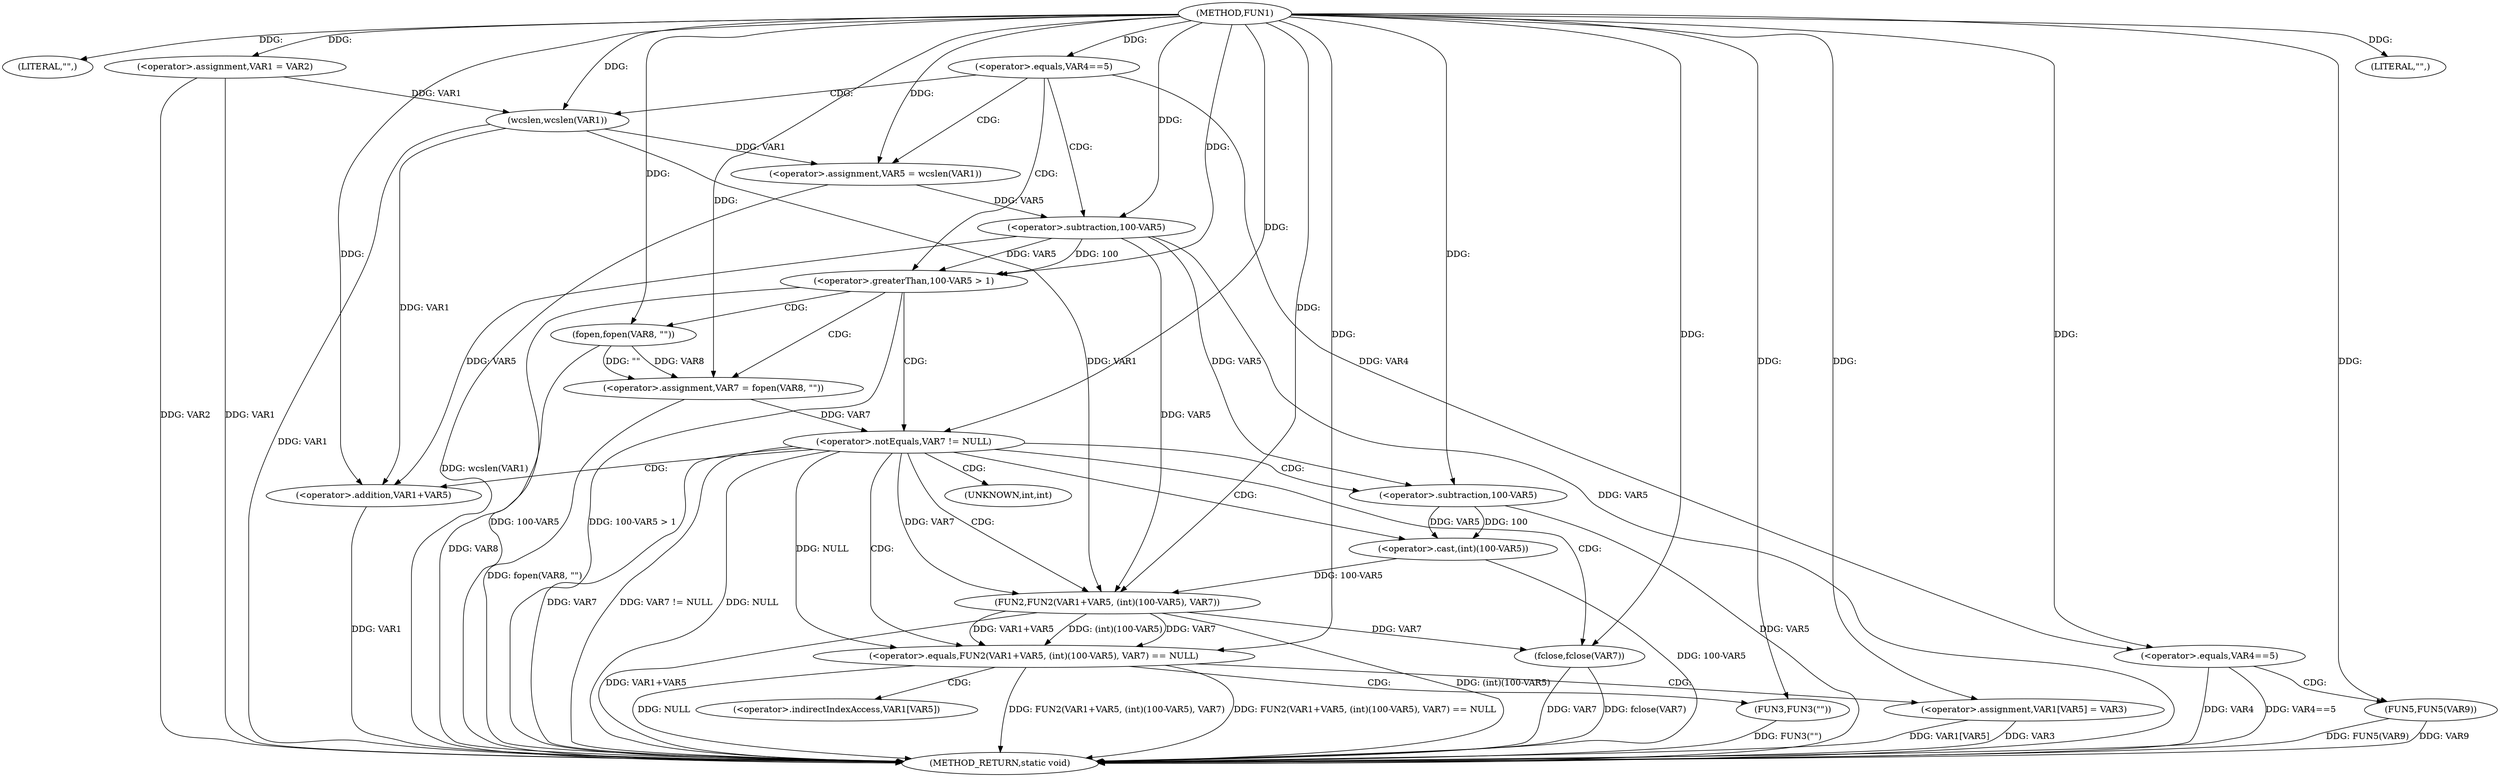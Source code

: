 digraph FUN1 {  
"1000100" [label = "(METHOD,FUN1)" ]
"1000168" [label = "(METHOD_RETURN,static void)" ]
"1000103" [label = "(LITERAL,\"\",)" ]
"1000104" [label = "(<operator>.assignment,VAR1 = VAR2)" ]
"1000108" [label = "(<operator>.equals,VAR4==5)" ]
"1000114" [label = "(<operator>.assignment,VAR5 = wcslen(VAR1))" ]
"1000116" [label = "(wcslen,wcslen(VAR1))" ]
"1000120" [label = "(<operator>.greaterThan,100-VAR5 > 1)" ]
"1000121" [label = "(<operator>.subtraction,100-VAR5)" ]
"1000126" [label = "(<operator>.assignment,VAR7 = fopen(VAR8, \"\"))" ]
"1000128" [label = "(fopen,fopen(VAR8, \"\"))" ]
"1000132" [label = "(<operator>.notEquals,VAR7 != NULL)" ]
"1000137" [label = "(<operator>.equals,FUN2(VAR1+VAR5, (int)(100-VAR5), VAR7) == NULL)" ]
"1000138" [label = "(FUN2,FUN2(VAR1+VAR5, (int)(100-VAR5), VAR7))" ]
"1000139" [label = "(<operator>.addition,VAR1+VAR5)" ]
"1000142" [label = "(<operator>.cast,(int)(100-VAR5))" ]
"1000144" [label = "(<operator>.subtraction,100-VAR5)" ]
"1000150" [label = "(FUN3,FUN3(\"\"))" ]
"1000152" [label = "(<operator>.assignment,VAR1[VAR5] = VAR3)" ]
"1000157" [label = "(fclose,fclose(VAR7))" ]
"1000160" [label = "(<operator>.equals,VAR4==5)" ]
"1000165" [label = "(LITERAL,\"\",)" ]
"1000166" [label = "(FUN5,FUN5(VAR9))" ]
"1000143" [label = "(UNKNOWN,int,int)" ]
"1000153" [label = "(<operator>.indirectIndexAccess,VAR1[VAR5])" ]
  "1000116" -> "1000168"  [ label = "DDG: VAR1"] 
  "1000138" -> "1000168"  [ label = "DDG: (int)(100-VAR5)"] 
  "1000157" -> "1000168"  [ label = "DDG: fclose(VAR7)"] 
  "1000104" -> "1000168"  [ label = "DDG: VAR1"] 
  "1000120" -> "1000168"  [ label = "DDG: 100-VAR5"] 
  "1000137" -> "1000168"  [ label = "DDG: NULL"] 
  "1000152" -> "1000168"  [ label = "DDG: VAR1[VAR5]"] 
  "1000132" -> "1000168"  [ label = "DDG: VAR7"] 
  "1000120" -> "1000168"  [ label = "DDG: 100-VAR5 > 1"] 
  "1000150" -> "1000168"  [ label = "DDG: FUN3(\"\")"] 
  "1000144" -> "1000168"  [ label = "DDG: VAR5"] 
  "1000160" -> "1000168"  [ label = "DDG: VAR4==5"] 
  "1000121" -> "1000168"  [ label = "DDG: VAR5"] 
  "1000132" -> "1000168"  [ label = "DDG: VAR7 != NULL"] 
  "1000138" -> "1000168"  [ label = "DDG: VAR1+VAR5"] 
  "1000166" -> "1000168"  [ label = "DDG: FUN5(VAR9)"] 
  "1000139" -> "1000168"  [ label = "DDG: VAR1"] 
  "1000128" -> "1000168"  [ label = "DDG: VAR8"] 
  "1000157" -> "1000168"  [ label = "DDG: VAR7"] 
  "1000142" -> "1000168"  [ label = "DDG: 100-VAR5"] 
  "1000166" -> "1000168"  [ label = "DDG: VAR9"] 
  "1000132" -> "1000168"  [ label = "DDG: NULL"] 
  "1000137" -> "1000168"  [ label = "DDG: FUN2(VAR1+VAR5, (int)(100-VAR5), VAR7)"] 
  "1000126" -> "1000168"  [ label = "DDG: fopen(VAR8, \"\")"] 
  "1000152" -> "1000168"  [ label = "DDG: VAR3"] 
  "1000160" -> "1000168"  [ label = "DDG: VAR4"] 
  "1000114" -> "1000168"  [ label = "DDG: wcslen(VAR1)"] 
  "1000137" -> "1000168"  [ label = "DDG: FUN2(VAR1+VAR5, (int)(100-VAR5), VAR7) == NULL"] 
  "1000104" -> "1000168"  [ label = "DDG: VAR2"] 
  "1000100" -> "1000103"  [ label = "DDG: "] 
  "1000100" -> "1000104"  [ label = "DDG: "] 
  "1000100" -> "1000108"  [ label = "DDG: "] 
  "1000116" -> "1000114"  [ label = "DDG: VAR1"] 
  "1000100" -> "1000114"  [ label = "DDG: "] 
  "1000104" -> "1000116"  [ label = "DDG: VAR1"] 
  "1000100" -> "1000116"  [ label = "DDG: "] 
  "1000121" -> "1000120"  [ label = "DDG: 100"] 
  "1000121" -> "1000120"  [ label = "DDG: VAR5"] 
  "1000100" -> "1000121"  [ label = "DDG: "] 
  "1000114" -> "1000121"  [ label = "DDG: VAR5"] 
  "1000100" -> "1000120"  [ label = "DDG: "] 
  "1000128" -> "1000126"  [ label = "DDG: VAR8"] 
  "1000128" -> "1000126"  [ label = "DDG: \"\""] 
  "1000100" -> "1000126"  [ label = "DDG: "] 
  "1000100" -> "1000128"  [ label = "DDG: "] 
  "1000126" -> "1000132"  [ label = "DDG: VAR7"] 
  "1000100" -> "1000132"  [ label = "DDG: "] 
  "1000138" -> "1000137"  [ label = "DDG: VAR1+VAR5"] 
  "1000138" -> "1000137"  [ label = "DDG: (int)(100-VAR5)"] 
  "1000138" -> "1000137"  [ label = "DDG: VAR7"] 
  "1000116" -> "1000138"  [ label = "DDG: VAR1"] 
  "1000100" -> "1000138"  [ label = "DDG: "] 
  "1000121" -> "1000138"  [ label = "DDG: VAR5"] 
  "1000116" -> "1000139"  [ label = "DDG: VAR1"] 
  "1000100" -> "1000139"  [ label = "DDG: "] 
  "1000121" -> "1000139"  [ label = "DDG: VAR5"] 
  "1000142" -> "1000138"  [ label = "DDG: 100-VAR5"] 
  "1000144" -> "1000142"  [ label = "DDG: 100"] 
  "1000144" -> "1000142"  [ label = "DDG: VAR5"] 
  "1000100" -> "1000144"  [ label = "DDG: "] 
  "1000121" -> "1000144"  [ label = "DDG: VAR5"] 
  "1000132" -> "1000138"  [ label = "DDG: VAR7"] 
  "1000132" -> "1000137"  [ label = "DDG: NULL"] 
  "1000100" -> "1000137"  [ label = "DDG: "] 
  "1000100" -> "1000150"  [ label = "DDG: "] 
  "1000100" -> "1000152"  [ label = "DDG: "] 
  "1000138" -> "1000157"  [ label = "DDG: VAR7"] 
  "1000100" -> "1000157"  [ label = "DDG: "] 
  "1000108" -> "1000160"  [ label = "DDG: VAR4"] 
  "1000100" -> "1000160"  [ label = "DDG: "] 
  "1000100" -> "1000165"  [ label = "DDG: "] 
  "1000100" -> "1000166"  [ label = "DDG: "] 
  "1000108" -> "1000121"  [ label = "CDG: "] 
  "1000108" -> "1000116"  [ label = "CDG: "] 
  "1000108" -> "1000120"  [ label = "CDG: "] 
  "1000108" -> "1000114"  [ label = "CDG: "] 
  "1000120" -> "1000126"  [ label = "CDG: "] 
  "1000120" -> "1000132"  [ label = "CDG: "] 
  "1000120" -> "1000128"  [ label = "CDG: "] 
  "1000132" -> "1000143"  [ label = "CDG: "] 
  "1000132" -> "1000142"  [ label = "CDG: "] 
  "1000132" -> "1000137"  [ label = "CDG: "] 
  "1000132" -> "1000139"  [ label = "CDG: "] 
  "1000132" -> "1000144"  [ label = "CDG: "] 
  "1000132" -> "1000157"  [ label = "CDG: "] 
  "1000132" -> "1000138"  [ label = "CDG: "] 
  "1000137" -> "1000153"  [ label = "CDG: "] 
  "1000137" -> "1000152"  [ label = "CDG: "] 
  "1000137" -> "1000150"  [ label = "CDG: "] 
  "1000160" -> "1000166"  [ label = "CDG: "] 
}

